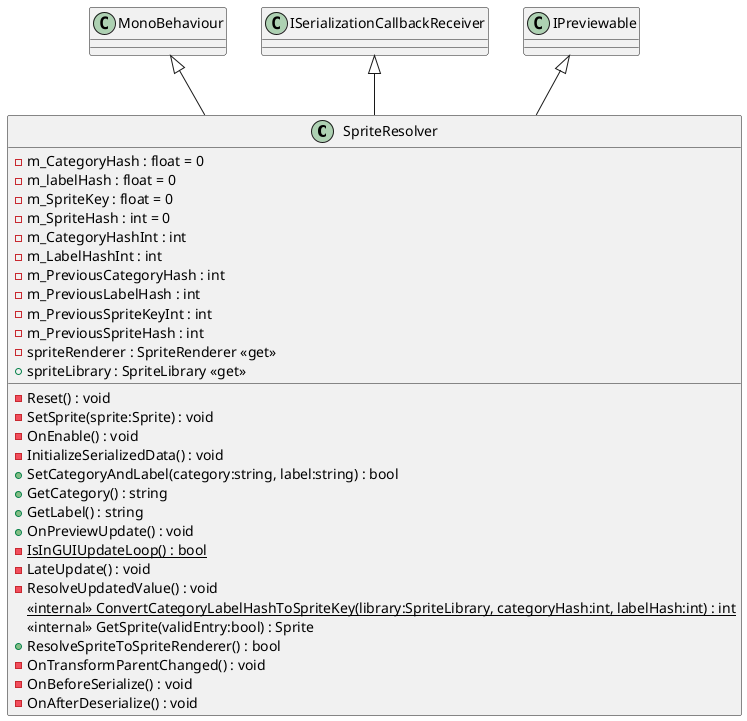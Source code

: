 @startuml
class SpriteResolver {
    - m_CategoryHash : float = 0
    - m_labelHash : float = 0
    - m_SpriteKey : float = 0
    - m_SpriteHash : int = 0
    - m_CategoryHashInt : int
    - m_LabelHashInt : int
    - m_PreviousCategoryHash : int
    - m_PreviousLabelHash : int
    - m_PreviousSpriteKeyInt : int
    - m_PreviousSpriteHash : int
    - Reset() : void
    - SetSprite(sprite:Sprite) : void
    - OnEnable() : void
    - InitializeSerializedData() : void
    - spriteRenderer : SpriteRenderer <<get>>
    + SetCategoryAndLabel(category:string, label:string) : bool
    + GetCategory() : string
    + GetLabel() : string
    + spriteLibrary : SpriteLibrary <<get>>
    + OnPreviewUpdate() : void
    {static} - IsInGUIUpdateLoop() : bool
    - LateUpdate() : void
    - ResolveUpdatedValue() : void
    <<internal>> {static} ConvertCategoryLabelHashToSpriteKey(library:SpriteLibrary, categoryHash:int, labelHash:int) : int
    <<internal>> GetSprite(validEntry:bool) : Sprite
    + ResolveSpriteToSpriteRenderer() : bool
    - OnTransformParentChanged() : void
    - OnBeforeSerialize() : void
    - OnAfterDeserialize() : void
}
MonoBehaviour <|-- SpriteResolver
ISerializationCallbackReceiver <|-- SpriteResolver
IPreviewable <|-- SpriteResolver
@enduml

